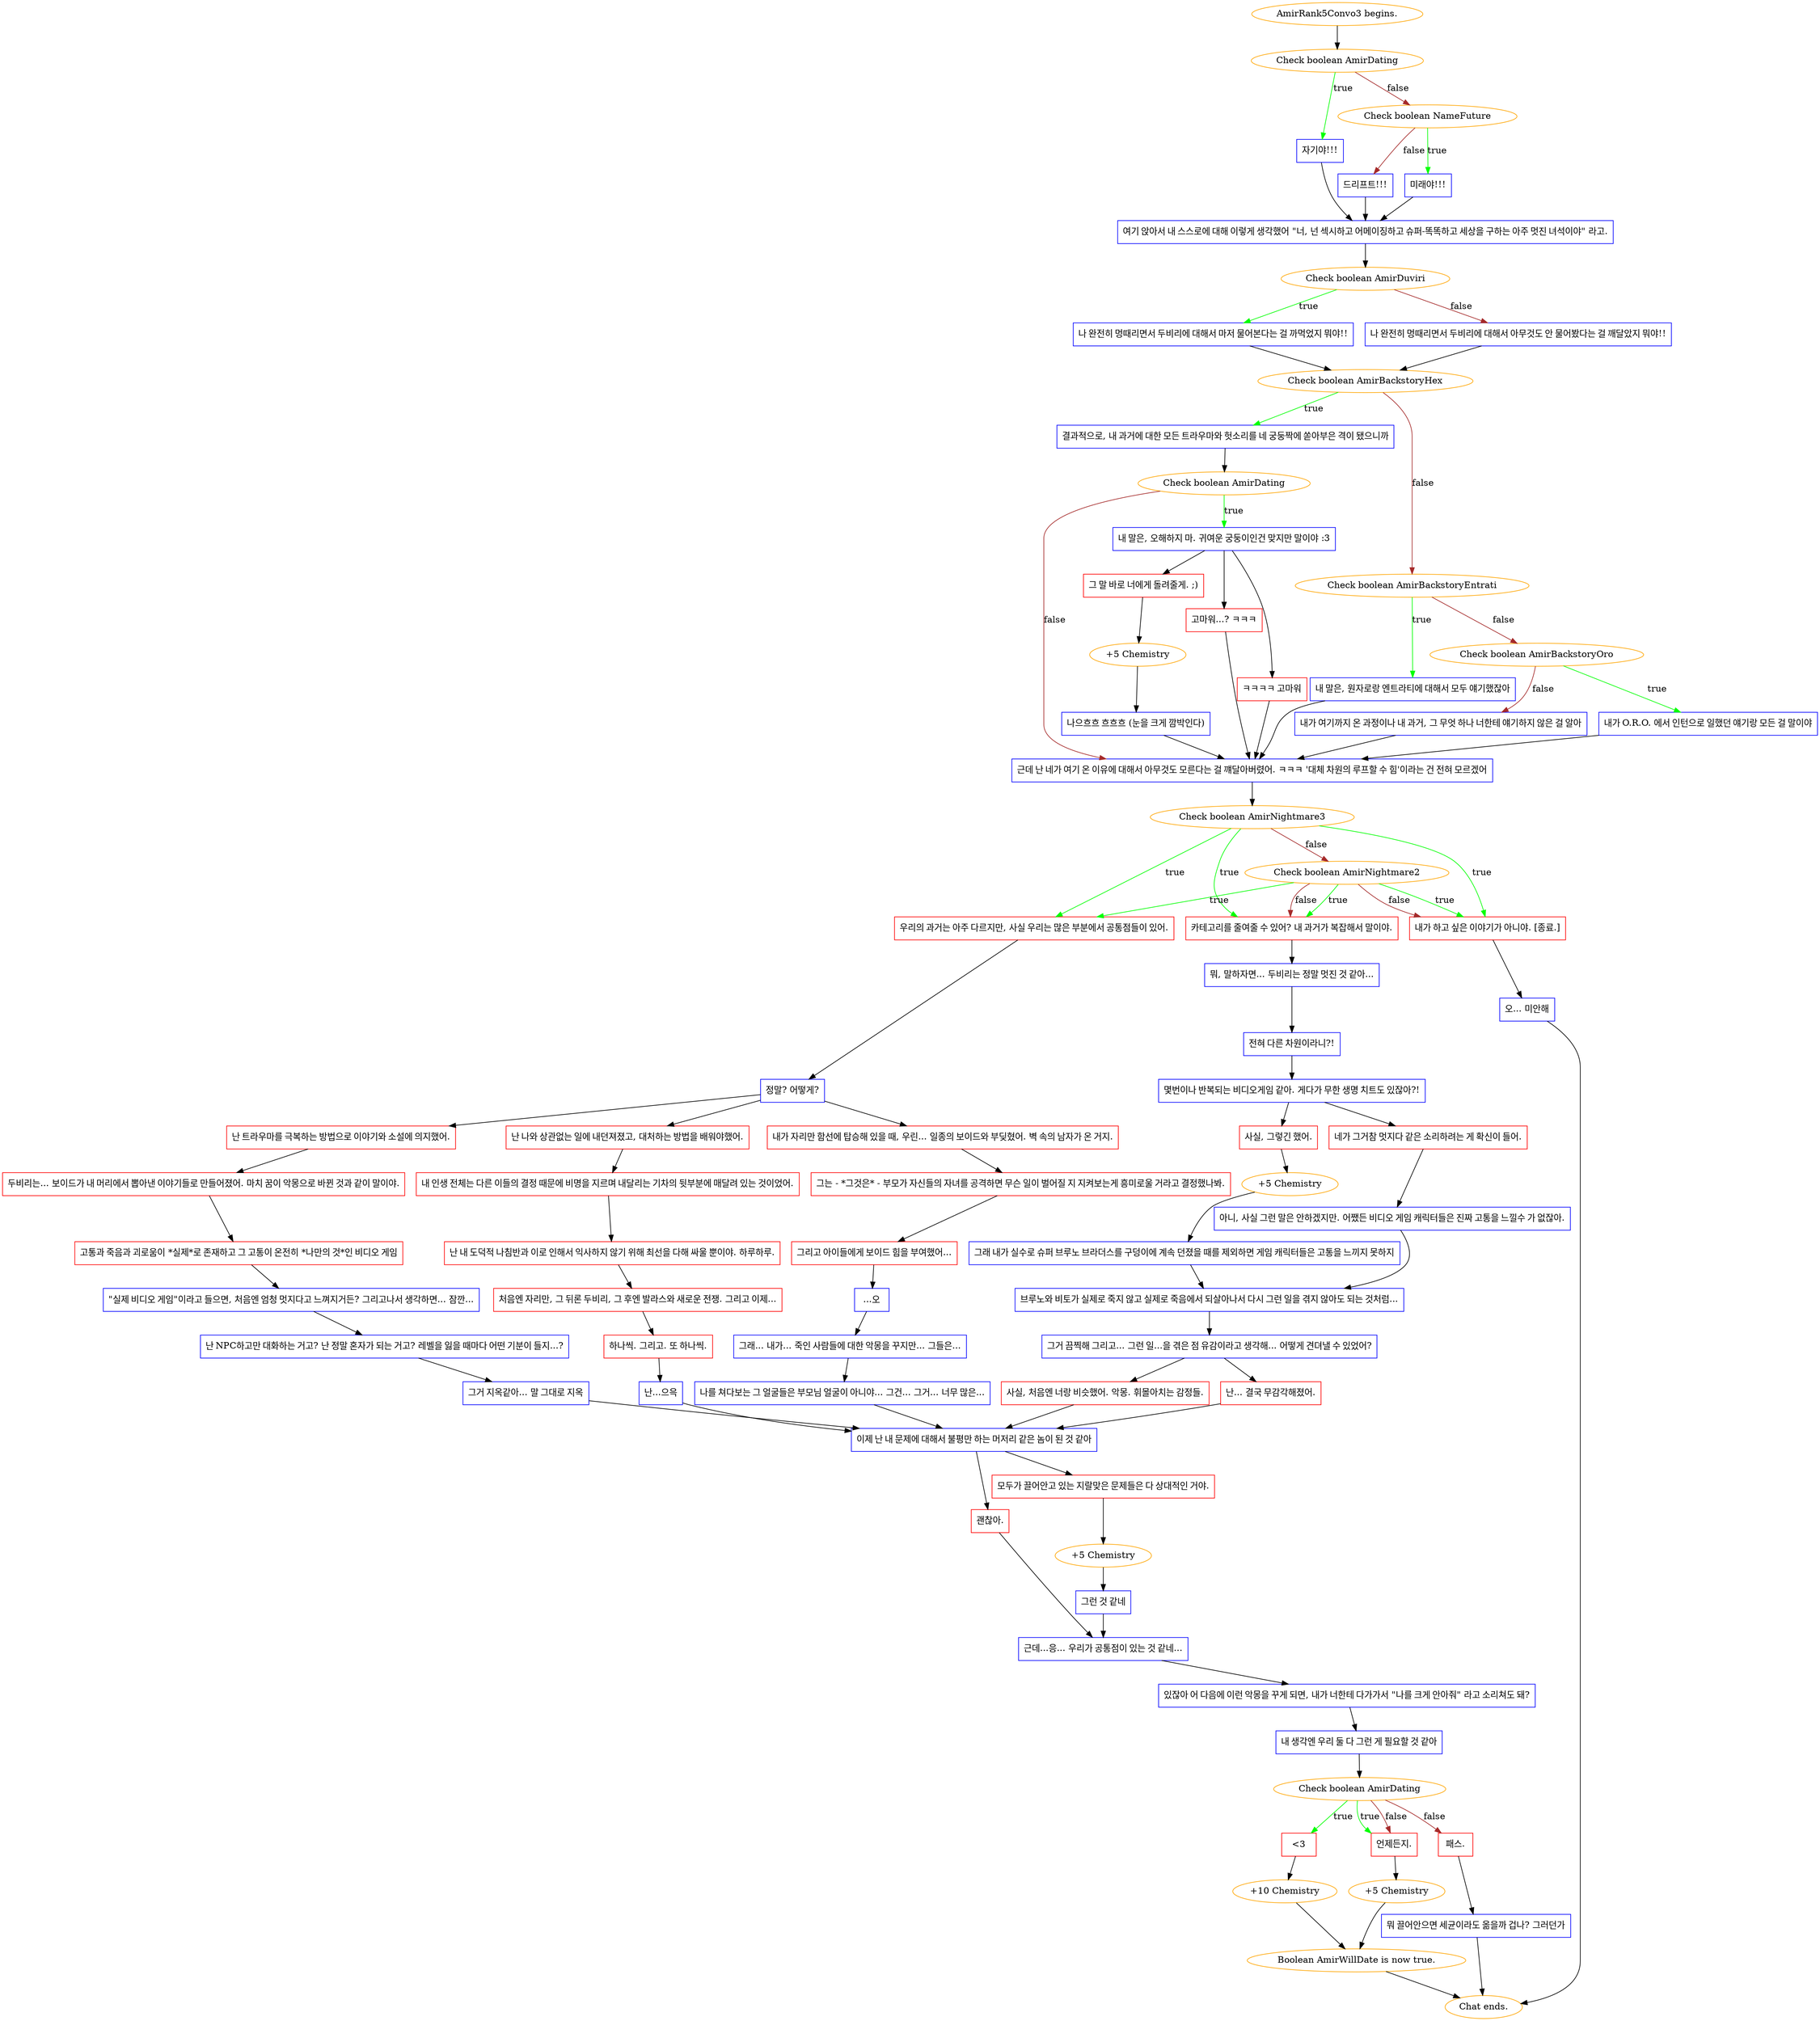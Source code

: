 digraph {
	"AmirRank5Convo3 begins." [color=orange];
		"AmirRank5Convo3 begins." -> j2650937555;
	j2650937555 [label="Check boolean AmirDating",color=orange];
		j2650937555 -> j1888814767 [label=true,color=green];
		j2650937555 -> j3219616308 [label=false,color=brown];
	j1888814767 [label="자기야!!!",shape=box,color=blue];
		j1888814767 -> j1335764573;
	j3219616308 [label="Check boolean NameFuture",color=orange];
		j3219616308 -> j4237905898 [label=true,color=green];
		j3219616308 -> j3085858264 [label=false,color=brown];
	j1335764573 [label="여기 앉아서 내 스스로에 대해 이렇게 생각했어 \"너, 넌 섹시하고 어메이징하고 슈퍼-똑똑하고 세상을 구하는 아주 멋진 녀석이야\" 라고.",shape=box,color=blue];
		j1335764573 -> j4283957504;
	j4237905898 [label="미래야!!!",shape=box,color=blue];
		j4237905898 -> j1335764573;
	j3085858264 [label="드리프트!!!",shape=box,color=blue];
		j3085858264 -> j1335764573;
	j4283957504 [label="Check boolean AmirDuviri",color=orange];
		j4283957504 -> j1477126143 [label=true,color=green];
		j4283957504 -> j3431649025 [label=false,color=brown];
	j1477126143 [label="나 완전히 멍때리면서 두비리에 대해서 마저 물어본다는 걸 까먹었지 뭐야!!",shape=box,color=blue];
		j1477126143 -> j1452669816;
	j3431649025 [label="나 완전히 멍때리면서 두비리에 대해서 아무것도 안 물어봤다는 걸 깨달았지 뭐야!!",shape=box,color=blue];
		j3431649025 -> j1452669816;
	j1452669816 [label="Check boolean AmirBackstoryHex",color=orange];
		j1452669816 -> j3957420459 [label=true,color=green];
		j1452669816 -> j2445936876 [label=false,color=brown];
	j3957420459 [label="결과적으로, 내 과거에 대한 모든 트라우마와 헛소리를 네 궁둥짝에 쏟아부은 격이 됐으니까",shape=box,color=blue];
		j3957420459 -> j1853334382;
	j2445936876 [label="Check boolean AmirBackstoryEntrati",color=orange];
		j2445936876 -> j4290381696 [label=true,color=green];
		j2445936876 -> j2190704803 [label=false,color=brown];
	j1853334382 [label="Check boolean AmirDating",color=orange];
		j1853334382 -> j2792032359 [label=true,color=green];
		j1853334382 -> j2985939297 [label=false,color=brown];
	j4290381696 [label="내 말은, 원자로랑 엔트라티에 대해서 모두 얘기했잖아",shape=box,color=blue];
		j4290381696 -> j2985939297;
	j2190704803 [label="Check boolean AmirBackstoryOro",color=orange];
		j2190704803 -> j1434414215 [label=true,color=green];
		j2190704803 -> j1802983197 [label=false,color=brown];
	j2792032359 [label="내 말은, 오해하지 마. 귀여운 궁둥이인건 맞지만 말이야 :3",shape=box,color=blue];
		j2792032359 -> j2569647446;
		j2792032359 -> j2697104501;
		j2792032359 -> j1826732303;
	j2985939297 [label="근데 난 네가 여기 온 이유에 대해서 아무것도 모른다는 걸 꺠달아버렸어. ㅋㅋㅋ '대체 차원의 루프할 수 힘'이라는 건 전혀 모르겠어",shape=box,color=blue];
		j2985939297 -> j1386368209;
	j1434414215 [label="내가 O.R.O. 에서 인턴으로 일했던 얘기랑 모든 걸 말이야",shape=box,color=blue];
		j1434414215 -> j2985939297;
	j1802983197 [label="내가 여기까지 온 과정이나 내 과거, 그 무엇 하나 너한테 얘기하지 않은 걸 알아",shape=box,color=blue];
		j1802983197 -> j2985939297;
	j2569647446 [label="고마워...? ㅋㅋㅋ",shape=box,color=red];
		j2569647446 -> j2985939297;
	j2697104501 [label="ㅋㅋㅋㅋ 고마워",shape=box,color=red];
		j2697104501 -> j2985939297;
	j1826732303 [label="그 말 바로 너에게 돌려줄게. ;)",shape=box,color=red];
		j1826732303 -> j2728632657;
	j1386368209 [label="Check boolean AmirNightmare3",color=orange];
		j1386368209 -> j4249188916 [label=true,color=green];
		j1386368209 -> j3150800431 [label=true,color=green];
		j1386368209 -> j2045923513 [label=true,color=green];
		j1386368209 -> j2314003121 [label=false,color=brown];
	j2728632657 [label="+5 Chemistry",color=orange];
		j2728632657 -> j2023776053;
	j4249188916 [label="우리의 과거는 아주 다르지만, 사실 우리는 많은 부분에서 공통점들이 있어.",shape=box,color=red];
		j4249188916 -> j2102890785;
	j3150800431 [label="카테고리를 줄여줄 수 있어? 내 과거가 복잡해서 말이야.",shape=box,color=red];
		j3150800431 -> j1319834677;
	j2045923513 [label="내가 하고 싶은 이야기가 아니야. [종료.]",shape=box,color=red];
		j2045923513 -> j753566584;
	j2314003121 [label="Check boolean AmirNightmare2",color=orange];
		j2314003121 -> j4249188916 [label=true,color=green];
		j2314003121 -> j3150800431 [label=true,color=green];
		j2314003121 -> j2045923513 [label=true,color=green];
		j2314003121 -> j3150800431 [label=false,color=brown];
		j2314003121 -> j2045923513 [label=false,color=brown];
	j2023776053 [label="나으흐흐 흐흐흐 (눈을 크게 깜박인다)",shape=box,color=blue];
		j2023776053 -> j2985939297;
	j2102890785 [label="정말? 어떻게?",shape=box,color=blue];
		j2102890785 -> j566947281;
		j2102890785 -> j1170580565;
		j2102890785 -> j2760549321;
	j1319834677 [label="뭐, 말하자면... 두비리는 정말 멋진 것 같아...",shape=box,color=blue];
		j1319834677 -> j3193234258;
	j753566584 [label="오... 미안해",shape=box,color=blue];
		j753566584 -> "Chat ends.";
	j566947281 [label="난 트라우마를 극복하는 방법으로 이야기와 소설에 의지했어.",shape=box,color=red];
		j566947281 -> j2231673593;
	j1170580565 [label="난 나와 상관없는 일에 내던져졌고, 대처하는 방법을 배워야했어.",shape=box,color=red];
		j1170580565 -> j3886497301;
	j2760549321 [label="내가 자리만 함선에 탑승해 있을 때, 우린... 일종의 보이드와 부딪혔어. 벽 속의 남자가 온 거지.",shape=box,color=red];
		j2760549321 -> j647234792;
	j3193234258 [label="전혀 다른 차원이라니?!",shape=box,color=blue];
		j3193234258 -> j1897884289;
	"Chat ends." [color=orange];
	j2231673593 [label="두비리는... 보이드가 내 머리에서 뽑아낸 이야기들로 만들어졌어. 마치 꿈이 악몽으로 바뀐 것과 같이 말이야.",shape=box,color=red];
		j2231673593 -> j2090178827;
	j3886497301 [label="내 인생 전체는 다른 이들의 결정 때문에 비명을 지르며 내달리는 기차의 뒷부분에 매달려 있는 것이었어.",shape=box,color=red];
		j3886497301 -> j2751702738;
	j647234792 [label="그는 - *그것은* - 부모가 자신들의 자녀를 공격하면 무슨 일이 벌어질 지 지켜보는게 흥미로울 거라고 결정했나봐.",shape=box,color=red];
		j647234792 -> j3449663913;
	j1897884289 [label="몇번이나 반복되는 비디오게임 같아. 게다가 무한 생명 치트도 있잖아?!",shape=box,color=blue];
		j1897884289 -> j3867565373;
		j1897884289 -> j309164072;
	j2090178827 [label="고통과 죽음과 괴로움이 *실제*로 존재하고 그 고통이 온전히 *나만의 것*인 비디오 게임",shape=box,color=red];
		j2090178827 -> j4102097924;
	j2751702738 [label="난 내 도덕적 나침반과 이로 인해서 익사하지 않기 위해 최선을 다해 싸울 뿐이야. 하루하루.",shape=box,color=red];
		j2751702738 -> j4039941450;
	j3449663913 [label="그리고 아이들에게 보이드 힘을 부여했어...",shape=box,color=red];
		j3449663913 -> j4246544390;
	j3867565373 [label="네가 그거참 멋지다 같은 소리하려는 게 확신이 들어.",shape=box,color=red];
		j3867565373 -> j3256298082;
	j309164072 [label="사실, 그렇긴 했어.",shape=box,color=red];
		j309164072 -> j90080990;
	j4102097924 [label="\"실제 비디오 게임\"이라고 들으면, 처음엔 엄청 멋지다고 느껴지거든? 그리고나서 생각하면... 잠깐...",shape=box,color=blue];
		j4102097924 -> j2866369046;
	j4039941450 [label="처음엔 자리만, 그 뒤론 두비리, 그 후엔 발라스와 새로운 전쟁. 그리고 이제...",shape=box,color=red];
		j4039941450 -> j1701165835;
	j4246544390 [label="...오",shape=box,color=blue];
		j4246544390 -> j3572124297;
	j3256298082 [label="아니, 사실 그런 말은 안하겠지만. 어쨌든 비디오 게임 캐릭터들은 진짜 고통을 느낄수 가 없잖아.",shape=box,color=blue];
		j3256298082 -> j2430696406;
	j90080990 [label="+5 Chemistry",color=orange];
		j90080990 -> j2339946504;
	j2866369046 [label="난 NPC하고만 대화하는 거고? 난 정말 혼자가 되는 거고? 레벨을 잃을 때마다 어떤 기분이 들지...?",shape=box,color=blue];
		j2866369046 -> j1809566797;
	j1701165835 [label="하나씩. 그리고. 또 하나씩.",shape=box,color=red];
		j1701165835 -> j3303023579;
	j3572124297 [label="그래... 내가... 죽인 사람들에 대한 악몽을 꾸지만... 그들은...",shape=box,color=blue];
		j3572124297 -> j3244622069;
	j2430696406 [label="브루노와 비토가 실제로 죽지 않고 실제로 죽음에서 되살아나서 다시 그런 일을 겪지 않아도 되는 것처럼...",shape=box,color=blue];
		j2430696406 -> j1319727066;
	j2339946504 [label="그래 내가 실수로 슈퍼 브루노 브라더스를 구덩이에 계속 던졌을 때를 제외하면 게임 캐릭터들은 고통을 느끼지 못하지",shape=box,color=blue];
		j2339946504 -> j2430696406;
	j1809566797 [label="그거 지옥같아... 말 그대로 지옥",shape=box,color=blue];
		j1809566797 -> j1187699700;
	j3303023579 [label="난...으윽",shape=box,color=blue];
		j3303023579 -> j1187699700;
	j3244622069 [label="나를 쳐다보는 그 얼굴들은 부모님 얼굴이 아니야... 그건... 그거... 너무 많은...",shape=box,color=blue];
		j3244622069 -> j1187699700;
	j1319727066 [label="그거 끔찍해 그리고... 그런 일...을 겪은 점 유감이라고 생각해... 어떻게 견뎌낼 수 있었어?",shape=box,color=blue];
		j1319727066 -> j1954386931;
		j1319727066 -> j467387440;
	j1187699700 [label="이제 난 내 문제에 대해서 불평만 하는 머저리 같은 놈이 된 것 같아",shape=box,color=blue];
		j1187699700 -> j633496530;
		j1187699700 -> j2814675797;
	j1954386931 [label="사실, 처음엔 너랑 비슷했어. 악몽. 휘몰아치는 감정들.",shape=box,color=red];
		j1954386931 -> j1187699700;
	j467387440 [label="난... 결국 무감각해졌어.",shape=box,color=red];
		j467387440 -> j1187699700;
	j633496530 [label="괜찮아.",shape=box,color=red];
		j633496530 -> j505398758;
	j2814675797 [label="모두가 끌어안고 있는 지랄맞은 문제들은 다 상대적인 거야.",shape=box,color=red];
		j2814675797 -> j490796731;
	j505398758 [label="근데...응... 우리가 공통점이 있는 것 같네...",shape=box,color=blue];
		j505398758 -> j4025759794;
	j490796731 [label="+5 Chemistry",color=orange];
		j490796731 -> j3097870564;
	j4025759794 [label="있잖아 어 다음에 이런 악몽을 꾸게 되면, 내가 너한테 다가가서 \"나를 크게 안아줘\" 라고 소리쳐도 돼?",shape=box,color=blue];
		j4025759794 -> j1870797887;
	j3097870564 [label="그런 것 같네",shape=box,color=blue];
		j3097870564 -> j505398758;
	j1870797887 [label="내 생각엔 우리 둘 다 그런 게 필요할 것 같아",shape=box,color=blue];
		j1870797887 -> j3439893062;
	j3439893062 [label="Check boolean AmirDating",color=orange];
		j3439893062 -> j180809753 [label=true,color=green];
		j3439893062 -> j2975570788 [label=true,color=green];
		j3439893062 -> j2975570788 [label=false,color=brown];
		j3439893062 -> j1560597056 [label=false,color=brown];
	j180809753 [label="<3",shape=box,color=red];
		j180809753 -> j1720236604;
	j2975570788 [label="언제든지.",shape=box,color=red];
		j2975570788 -> j2463344579;
	j1560597056 [label="패스.",shape=box,color=red];
		j1560597056 -> j1475625819;
	j1720236604 [label="+10 Chemistry",color=orange];
		j1720236604 -> j1538486228;
	j2463344579 [label="+5 Chemistry",color=orange];
		j2463344579 -> j1538486228;
	j1475625819 [label="뭐 끌어안으면 세균이라도 옮을까 겁나? 그러던가",shape=box,color=blue];
		j1475625819 -> "Chat ends.";
	j1538486228 [label="Boolean AmirWillDate is now true.",color=orange];
		j1538486228 -> "Chat ends.";
}